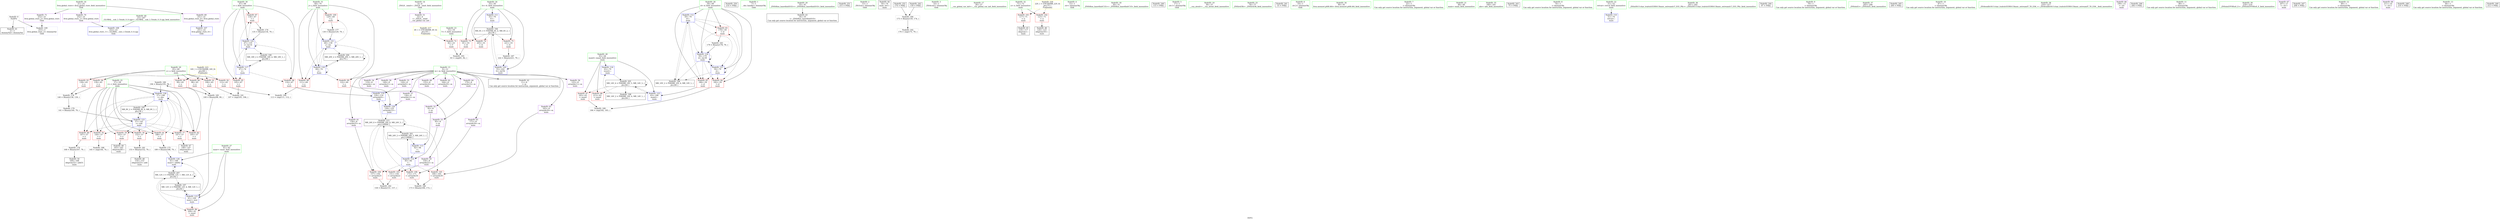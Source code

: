 digraph "SVFG" {
	label="SVFG";

	Node0x5652f3cca6e0 [shape=record,color=grey,label="{NodeID: 0\nNullPtr}"];
	Node0x5652f3cca6e0 -> Node0x5652f3ccbc90[style=solid];
	Node0x5652f3cca6e0 -> Node0x5652f3cccdc0[style=solid];
	Node0x5652f3cd5040 [shape=record,color=grey,label="{NodeID: 180\n196 = Binary(195, 94, )\n}"];
	Node0x5652f3cd5040 -> Node0x5652f3cd2530[style=solid];
	Node0x5652f3ccc3a0 [shape=record,color=red,label="{NodeID: 97\n134\<--67\n\<--i\nmain\n}"];
	Node0x5652f3ccc3a0 -> Node0x5652f3cd4740[style=solid];
	Node0x5652f3cca770 [shape=record,color=green,label="{NodeID: 14\n4\<--6\n_ZStL8__ioinit\<--_ZStL8__ioinit_field_insensitive\nGlob }"];
	Node0x5652f3cca770 -> Node0x5652f3ccd560[style=solid];
	Node0x5652f3cdd070 [shape=record,color=black,label="{NodeID: 194\nMR_6V_3 = PHI(MR_6V_4, MR_6V_2, )\npts\{56 \}\n}"];
	Node0x5652f3cdd070 -> Node0x5652f3cce7d0[style=dashed];
	Node0x5652f3cdd070 -> Node0x5652f3cce8a0[style=dashed];
	Node0x5652f3cdd070 -> Node0x5652f3cce970[style=dashed];
	Node0x5652f3cdd070 -> Node0x5652f3cd2600[style=dashed];
	Node0x5652f3cccf90 [shape=record,color=blue,label="{NodeID: 111\n55\<--79\ntt\<--\nmain\n}"];
	Node0x5652f3cccf90 -> Node0x5652f3cdd070[style=dashed];
	Node0x5652f3ccb1d0 [shape=record,color=green,label="{NodeID: 28\n63\<--64\nmaxd\<--maxd_field_insensitive\nmain\n}"];
	Node0x5652f3ccb1d0 -> Node0x5652f3ccf330[style=solid];
	Node0x5652f3ccb1d0 -> Node0x5652f3ccf400[style=solid];
	Node0x5652f3ccb1d0 -> Node0x5652f3cd1b70[style=solid];
	Node0x5652f3ccb1d0 -> Node0x5652f3cd22c0[style=solid];
	Node0x5652f3cd22c0 [shape=record,color=blue,label="{NodeID: 125\n63\<--186\nmaxd\<--\nmain\n}"];
	Node0x5652f3cd22c0 -> Node0x5652f3ce0770[style=dashed];
	Node0x5652f3ccbd90 [shape=record,color=black,label="{NodeID: 42\n11\<--8\n\<--m\nCan only get source location for instruction, argument, global var or function.}"];
	Node0x5652f3ccd970 [shape=record,color=purple,label="{NodeID: 56\n125\<--8\narrayidx11\<--m\nmain\n}"];
	Node0x5652f3cce500 [shape=record,color=purple,label="{NodeID: 70\n252\<--21\nllvm.global_ctors_1\<--llvm.global_ctors\nGlob }"];
	Node0x5652f3cce500 -> Node0x5652f3ccccc0[style=solid];
	Node0x5652f3cf0c80 [shape=record,color=black,label="{NodeID: 250\n214 = PHI()\n}"];
	Node0x5652f3ccf0c0 [shape=record,color=red,label="{NodeID: 84\n182\<--59\n\<--d\nmain\n}"];
	Node0x5652f3ccf0c0 -> Node0x5652f3cd5dc0[style=solid];
	Node0x5652f3cb0830 [shape=record,color=green,label="{NodeID: 1\n7\<--1\n__dso_handle\<--dummyObj\nGlob }"];
	Node0x5652f3cd51c0 [shape=record,color=grey,label="{NodeID: 181\n153 = Binary(152, 79, )\n}"];
	Node0x5652f3cd51c0 -> Node0x5652f3ccd2f0[style=solid];
	Node0x5652f3ccc470 [shape=record,color=red,label="{NodeID: 98\n111\<--69\n\<--j\nmain\n}"];
	Node0x5652f3ccc470 -> Node0x5652f3cd5f40[style=solid];
	Node0x5652f3cca800 [shape=record,color=green,label="{NodeID: 15\n8\<--12\nm\<--m_field_insensitive\nGlob }"];
	Node0x5652f3cca800 -> Node0x5652f3ccbd90[style=solid];
	Node0x5652f3cca800 -> Node0x5652f3ccd630[style=solid];
	Node0x5652f3cca800 -> Node0x5652f3ccd700[style=solid];
	Node0x5652f3cca800 -> Node0x5652f3ccd7d0[style=solid];
	Node0x5652f3cca800 -> Node0x5652f3ccd8a0[style=solid];
	Node0x5652f3cca800 -> Node0x5652f3ccd970[style=solid];
	Node0x5652f3cca800 -> Node0x5652f3ccda40[style=solid];
	Node0x5652f3cca800 -> Node0x5652f3ccdb10[style=solid];
	Node0x5652f3cca800 -> Node0x5652f3ccdbe0[style=solid];
	Node0x5652f3cca800 -> Node0x5652f3ccdcb0[style=solid];
	Node0x5652f3cca800 -> Node0x5652f3ccdd80[style=solid];
	Node0x5652f3cca800 -> Node0x5652f3ccde50[style=solid];
	Node0x5652f3cca800 -> Node0x5652f3ccdf20[style=solid];
	Node0x5652f3cca800 -> Node0x5652f3ccdff0[style=solid];
	Node0x5652f3cca800 -> Node0x5652f3cce0c0[style=solid];
	Node0x5652f3cdd570 [shape=record,color=black,label="{NodeID: 195\nMR_8V_2 = PHI(MR_8V_4, MR_8V_1, )\npts\{58 \}\n}"];
	Node0x5652f3cdd570 -> Node0x5652f3cd2120[style=dashed];
	Node0x5652f3ccd060 [shape=record,color=blue,label="{NodeID: 112\n59\<--79\nd\<--\nmain\n}"];
	Node0x5652f3ccd060 -> Node0x5652f3cceff0[style=dashed];
	Node0x5652f3ccd060 -> Node0x5652f3ccf0c0[style=dashed];
	Node0x5652f3ccd060 -> Node0x5652f3ccf190[style=dashed];
	Node0x5652f3ccd060 -> Node0x5652f3cd21f0[style=dashed];
	Node0x5652f3ccd060 -> Node0x5652f3cd2460[style=dashed];
	Node0x5652f3ccd060 -> Node0x5652f3cdda70[style=dashed];
	Node0x5652f3ccb2a0 [shape=record,color=green,label="{NodeID: 29\n65\<--66\ns\<--s_field_insensitive\nmain\n}"];
	Node0x5652f3ccb2a0 -> Node0x5652f3ccf4d0[style=solid];
	Node0x5652f3ccb2a0 -> Node0x5652f3ccf5a0[style=solid];
	Node0x5652f3ccb2a0 -> Node0x5652f3ccf670[style=solid];
	Node0x5652f3ccb2a0 -> Node0x5652f3ccf740[style=solid];
	Node0x5652f3ccb2a0 -> Node0x5652f3ccf810[style=solid];
	Node0x5652f3ccb2a0 -> Node0x5652f3ccf8e0[style=solid];
	Node0x5652f3cd2390 [shape=record,color=blue,label="{NodeID: 126\n61\<--189\nmaxr\<--add42\nmain\n}"];
	Node0x5652f3cd2390 -> Node0x5652f3ce1170[style=dashed];
	Node0x5652f3ccbe90 [shape=record,color=black,label="{NodeID: 43\n34\<--35\n\<--_ZNSt8ios_base4InitD1Ev\nCan only get source location for instruction, argument, global var or function.}"];
	Node0x5652f3ce56e0 [shape=record,color=yellow,style=double,label="{NodeID: 223\n16V_1 = ENCHI(MR_16V_0)\npts\{66 \}\nFun[main]}"];
	Node0x5652f3ce56e0 -> Node0x5652f3ccf4d0[style=dashed];
	Node0x5652f3ce56e0 -> Node0x5652f3ccf5a0[style=dashed];
	Node0x5652f3ce56e0 -> Node0x5652f3ccf670[style=dashed];
	Node0x5652f3ce56e0 -> Node0x5652f3ccf740[style=dashed];
	Node0x5652f3ce56e0 -> Node0x5652f3ccf810[style=dashed];
	Node0x5652f3ce56e0 -> Node0x5652f3ccf8e0[style=dashed];
	Node0x5652f3ccda40 [shape=record,color=purple,label="{NodeID: 57\n126\<--8\narrayidx12\<--m\nmain\n}"];
	Node0x5652f3ccda40 -> Node0x5652f3cd1eb0[style=solid];
	Node0x5652f3cce600 [shape=record,color=purple,label="{NodeID: 71\n253\<--21\nllvm.global_ctors_2\<--llvm.global_ctors\nGlob }"];
	Node0x5652f3cce600 -> Node0x5652f3cccdc0[style=solid];
	Node0x5652f3cf0d80 [shape=record,color=black,label="{NodeID: 251\n215 = PHI()\n}"];
	Node0x5652f3ccf190 [shape=record,color=red,label="{NodeID: 85\n186\<--59\n\<--d\nmain\n}"];
	Node0x5652f3ccf190 -> Node0x5652f3cd22c0[style=solid];
	Node0x5652f3cb1ab0 [shape=record,color=green,label="{NodeID: 2\n13\<--1\n_ZSt3cin\<--dummyObj\nGlob }"];
	Node0x5652f3cd5340 [shape=record,color=grey,label="{NodeID: 182\n158 = Binary(151, 157, )\n}"];
	Node0x5652f3ccc540 [shape=record,color=red,label="{NodeID: 99\n122\<--69\n\<--j\nmain\n}"];
	Node0x5652f3ccc540 -> Node0x5652f3cd1eb0[style=solid];
	Node0x5652f3cca890 [shape=record,color=green,label="{NodeID: 16\n21\<--25\nllvm.global_ctors\<--llvm.global_ctors_field_insensitive\nGlob }"];
	Node0x5652f3cca890 -> Node0x5652f3cce400[style=solid];
	Node0x5652f3cca890 -> Node0x5652f3cce500[style=solid];
	Node0x5652f3cca890 -> Node0x5652f3cce600[style=solid];
	Node0x5652f3cdda70 [shape=record,color=black,label="{NodeID: 196\nMR_10V_2 = PHI(MR_10V_4, MR_10V_1, )\npts\{60 \}\n}"];
	Node0x5652f3cdda70 -> Node0x5652f3ccd060[style=dashed];
	Node0x5652f3ccd130 [shape=record,color=blue,label="{NodeID: 113\n92\<--94\n\<--\nmain\n}"];
	Node0x5652f3ccd130 -> Node0x5652f3ccd200[style=dashed];
	Node0x5652f3ccb370 [shape=record,color=green,label="{NodeID: 30\n67\<--68\ni\<--i_field_insensitive\nmain\n}"];
	Node0x5652f3ccb370 -> Node0x5652f3ccf9b0[style=solid];
	Node0x5652f3ccb370 -> Node0x5652f3ccc2d0[style=solid];
	Node0x5652f3ccb370 -> Node0x5652f3ccc3a0[style=solid];
	Node0x5652f3ccb370 -> Node0x5652f3cd1c40[style=solid];
	Node0x5652f3ccb370 -> Node0x5652f3cd2050[style=solid];
	Node0x5652f3cd2460 [shape=record,color=blue,label="{NodeID: 127\n59\<--79\nd\<--\nmain\n}"];
	Node0x5652f3cd2460 -> Node0x5652f3cceff0[style=dashed];
	Node0x5652f3cd2460 -> Node0x5652f3ccf0c0[style=dashed];
	Node0x5652f3cd2460 -> Node0x5652f3ccf190[style=dashed];
	Node0x5652f3cd2460 -> Node0x5652f3cd21f0[style=dashed];
	Node0x5652f3cd2460 -> Node0x5652f3cd2460[style=dashed];
	Node0x5652f3cd2460 -> Node0x5652f3cdda70[style=dashed];
	Node0x5652f3ccbf90 [shape=record,color=black,label="{NodeID: 44\n50\<--74\nmain_ret\<--\nmain\n}"];
	Node0x5652f3ccdb10 [shape=record,color=purple,label="{NodeID: 58\n149\<--8\narrayidx21\<--m\nmain\n}"];
	Node0x5652f3cce700 [shape=record,color=red,label="{NodeID: 72\n82\<--53\n\<--T\nmain\n}"];
	Node0x5652f3cce700 -> Node0x5652f3ccfcc0[style=solid];
	Node0x5652f3cf0e50 [shape=record,color=black,label="{NodeID: 252\n174 = PHI()\n}"];
	Node0x5652f3cf0e50 -> Node0x5652f3cd5640[style=solid];
	Node0x5652f3ccf260 [shape=record,color=red,label="{NodeID: 86\n209\<--61\n\<--maxr\nmain\n}"];
	Node0x5652f3cb1de0 [shape=record,color=green,label="{NodeID: 3\n14\<--1\n_ZSt4cout\<--dummyObj\nGlob }"];
	Node0x5652f3cd54c0 [shape=record,color=grey,label="{NodeID: 183\n179 = Binary(178, 79, )\n}"];
	Node0x5652f3cd54c0 -> Node0x5652f3cd21f0[style=solid];
	Node0x5652f3ccc610 [shape=record,color=red,label="{NodeID: 100\n129\<--69\n\<--j\nmain\n}"];
	Node0x5652f3ccc610 -> Node0x5652f3cd4bc0[style=solid];
	Node0x5652f3cca920 [shape=record,color=green,label="{NodeID: 17\n26\<--27\n__cxx_global_var_init\<--__cxx_global_var_init_field_insensitive\n}"];
	Node0x5652f3cddf70 [shape=record,color=black,label="{NodeID: 197\nMR_12V_2 = PHI(MR_12V_4, MR_12V_1, )\npts\{62 \}\n}"];
	Node0x5652f3cddf70 -> Node0x5652f3cd1aa0[style=dashed];
	Node0x5652f3ccd200 [shape=record,color=blue,label="{NodeID: 114\n95\<--94\n\<--\nmain\n}"];
	Node0x5652f3ccd200 -> Node0x5652f3ccc880[style=dashed];
	Node0x5652f3ccd200 -> Node0x5652f3ccc950[style=dashed];
	Node0x5652f3ccd200 -> Node0x5652f3ccca20[style=dashed];
	Node0x5652f3ccd200 -> Node0x5652f3cccaf0[style=dashed];
	Node0x5652f3ccd200 -> Node0x5652f3cdf370[style=dashed];
	Node0x5652f3ccd200 -> Node0x5652f3ce3970[style=dashed];
	Node0x5652f3ccb440 [shape=record,color=green,label="{NodeID: 31\n69\<--70\nj\<--j_field_insensitive\nmain\n}"];
	Node0x5652f3ccb440 -> Node0x5652f3ccc470[style=solid];
	Node0x5652f3ccb440 -> Node0x5652f3ccc540[style=solid];
	Node0x5652f3ccb440 -> Node0x5652f3ccc610[style=solid];
	Node0x5652f3ccb440 -> Node0x5652f3cd1d10[style=solid];
	Node0x5652f3ccb440 -> Node0x5652f3cd1f80[style=solid];
	Node0x5652f3cd2530 [shape=record,color=blue,label="{NodeID: 128\n57\<--196\nr\<--dec\nmain\n}"];
	Node0x5652f3cd2530 -> Node0x5652f3ccea40[style=dashed];
	Node0x5652f3cd2530 -> Node0x5652f3cceb10[style=dashed];
	Node0x5652f3cd2530 -> Node0x5652f3ccebe0[style=dashed];
	Node0x5652f3cd2530 -> Node0x5652f3ccecb0[style=dashed];
	Node0x5652f3cd2530 -> Node0x5652f3cced80[style=dashed];
	Node0x5652f3cd2530 -> Node0x5652f3ccee50[style=dashed];
	Node0x5652f3cd2530 -> Node0x5652f3ccef20[style=dashed];
	Node0x5652f3cd2530 -> Node0x5652f3cd2530[style=dashed];
	Node0x5652f3cd2530 -> Node0x5652f3cdd570[style=dashed];
	Node0x5652f3ccc060 [shape=record,color=black,label="{NodeID: 45\n118\<--117\nidxprom\<--\nmain\n}"];
	Node0x5652f3ccdbe0 [shape=record,color=purple,label="{NodeID: 59\n150\<--8\narrayidx22\<--m\nmain\n}"];
	Node0x5652f3ccdbe0 -> Node0x5652f3ccc880[style=solid];
	Node0x5652f3cce7d0 [shape=record,color=red,label="{NodeID: 73\n81\<--55\n\<--tt\nmain\n}"];
	Node0x5652f3cce7d0 -> Node0x5652f3ccfcc0[style=solid];
	Node0x5652f3ccf330 [shape=record,color=red,label="{NodeID: 87\n183\<--63\n\<--maxd\nmain\n}"];
	Node0x5652f3ccf330 -> Node0x5652f3cd5dc0[style=solid];
	Node0x5652f3cb1e70 [shape=record,color=green,label="{NodeID: 4\n15\<--1\n.str\<--dummyObj\nGlob }"];
	Node0x5652f3cd5640 [shape=record,color=grey,label="{NodeID: 184\n175 = Binary(159, 174, )\n}"];
	Node0x5652f3cd5640 -> Node0x5652f3ccfb40[style=solid];
	Node0x5652f3ccc6e0 [shape=record,color=red,label="{NodeID: 101\n117\<--71\n\<--x\nmain\n}"];
	Node0x5652f3ccc6e0 -> Node0x5652f3ccc060[style=solid];
	Node0x5652f3cca9b0 [shape=record,color=green,label="{NodeID: 18\n30\<--31\n_ZNSt8ios_base4InitC1Ev\<--_ZNSt8ios_base4InitC1Ev_field_insensitive\n}"];
	Node0x5652f3cde470 [shape=record,color=black,label="{NodeID: 198\nMR_14V_2 = PHI(MR_14V_4, MR_14V_1, )\npts\{64 \}\n}"];
	Node0x5652f3cde470 -> Node0x5652f3cd1b70[style=dashed];
	Node0x5652f3cd1aa0 [shape=record,color=blue,label="{NodeID: 115\n61\<--100\nmaxr\<--mul\nmain\n}"];
	Node0x5652f3cd1aa0 -> Node0x5652f3ccf260[style=dashed];
	Node0x5652f3cd1aa0 -> Node0x5652f3cd2390[style=dashed];
	Node0x5652f3cd1aa0 -> Node0x5652f3cddf70[style=dashed];
	Node0x5652f3cd1aa0 -> Node0x5652f3ce1170[style=dashed];
	Node0x5652f3ccb510 [shape=record,color=green,label="{NodeID: 32\n71\<--72\nx\<--x_field_insensitive\nmain\n}"];
	Node0x5652f3ccb510 -> Node0x5652f3ccc6e0[style=solid];
	Node0x5652f3ccb510 -> Node0x5652f3ccc7b0[style=solid];
	Node0x5652f3cd2600 [shape=record,color=blue,label="{NodeID: 129\n55\<--222\ntt\<--inc54\nmain\n}"];
	Node0x5652f3cd2600 -> Node0x5652f3cdd070[style=dashed];
	Node0x5652f3ccc130 [shape=record,color=black,label="{NodeID: 46\n124\<--123\nidxprom10\<--\nmain\n}"];
	Node0x5652f3ce5980 [shape=record,color=yellow,style=double,label="{NodeID: 226\n22V_1 = ENCHI(MR_22V_0)\npts\{72 \}\nFun[main]}"];
	Node0x5652f3ce5980 -> Node0x5652f3ccc6e0[style=dashed];
	Node0x5652f3ce5980 -> Node0x5652f3ccc7b0[style=dashed];
	Node0x5652f3ccdcb0 [shape=record,color=purple,label="{NodeID: 60\n155\<--8\narrayidx24\<--m\nmain\n}"];
	Node0x5652f3cf0220 [shape=record,color=black,label="{NodeID: 240\n115 = PHI()\n}"];
	Node0x5652f3cce8a0 [shape=record,color=red,label="{NodeID: 74\n203\<--55\n\<--tt\nmain\n}"];
	Node0x5652f3ccf400 [shape=record,color=red,label="{NodeID: 88\n213\<--63\n\<--maxd\nmain\n}"];
	Node0x5652f3cb1940 [shape=record,color=green,label="{NodeID: 5\n17\<--1\n.str.1\<--dummyObj\nGlob }"];
	Node0x5652f3cd57c0 [shape=record,color=grey,label="{NodeID: 185\n100 = Binary(98, 99, )\n}"];
	Node0x5652f3cd57c0 -> Node0x5652f3cd1aa0[style=solid];
	Node0x5652f3ccc7b0 [shape=record,color=red,label="{NodeID: 102\n123\<--71\n\<--x\nmain\n}"];
	Node0x5652f3ccc7b0 -> Node0x5652f3ccc130[style=solid];
	Node0x5652f3ccaa80 [shape=record,color=green,label="{NodeID: 19\n36\<--37\n__cxa_atexit\<--__cxa_atexit_field_insensitive\n}"];
	Node0x5652f3cde970 [shape=record,color=black,label="{NodeID: 199\nMR_18V_2 = PHI(MR_18V_4, MR_18V_1, )\npts\{68 \}\n}"];
	Node0x5652f3cde970 -> Node0x5652f3cd1c40[style=dashed];
	Node0x5652f3cd1b70 [shape=record,color=blue,label="{NodeID: 116\n63\<--79\nmaxd\<--\nmain\n}"];
	Node0x5652f3cd1b70 -> Node0x5652f3ce0770[style=dashed];
	Node0x5652f3ccb5e0 [shape=record,color=green,label="{NodeID: 33\n76\<--77\n_ZNSirsERi\<--_ZNSirsERi_field_insensitive\n}"];
	Node0x5652f3ccc200 [shape=record,color=black,label="{NodeID: 47\n148\<--147\nidxprom20\<--\nmain\n}"];
	Node0x5652f3ccdd80 [shape=record,color=purple,label="{NodeID: 61\n156\<--8\narrayidx25\<--m\nmain\n}"];
	Node0x5652f3ccdd80 -> Node0x5652f3ccc950[style=solid];
	Node0x5652f3cf0320 [shape=record,color=black,label="{NodeID: 241\n33 = PHI()\n}"];
	Node0x5652f3cce970 [shape=record,color=red,label="{NodeID: 75\n221\<--55\n\<--tt\nmain\n}"];
	Node0x5652f3cce970 -> Node0x5652f3cd5ac0[style=solid];
	Node0x5652f3ccf4d0 [shape=record,color=red,label="{NodeID: 89\n98\<--65\n\<--s\nmain\n}"];
	Node0x5652f3ccf4d0 -> Node0x5652f3cd57c0[style=solid];
	Node0x5652f3cb19d0 [shape=record,color=green,label="{NodeID: 6\n19\<--1\n.str.2\<--dummyObj\nGlob }"];
	Node0x5652f3cd5940 [shape=record,color=grey,label="{NodeID: 186\n173 = Binary(166, 172, )\n}"];
	Node0x5652f3ccc880 [shape=record,color=red,label="{NodeID: 103\n151\<--150\n\<--arrayidx22\nmain\n}"];
	Node0x5652f3ccc880 -> Node0x5652f3cd5340[style=solid];
	Node0x5652f3ccab50 [shape=record,color=green,label="{NodeID: 20\n35\<--41\n_ZNSt8ios_base4InitD1Ev\<--_ZNSt8ios_base4InitD1Ev_field_insensitive\n}"];
	Node0x5652f3ccab50 -> Node0x5652f3ccbe90[style=solid];
	Node0x5652f3cdee70 [shape=record,color=black,label="{NodeID: 200\nMR_20V_2 = PHI(MR_20V_3, MR_20V_1, )\npts\{70 \}\n}"];
	Node0x5652f3cdee70 -> Node0x5652f3cd1d10[style=dashed];
	Node0x5652f3cdee70 -> Node0x5652f3cdee70[style=dashed];
	Node0x5652f3cd1c40 [shape=record,color=blue,label="{NodeID: 117\n67\<--74\ni\<--\nmain\n}"];
	Node0x5652f3cd1c40 -> Node0x5652f3ccf9b0[style=dashed];
	Node0x5652f3cd1c40 -> Node0x5652f3ccc2d0[style=dashed];
	Node0x5652f3cd1c40 -> Node0x5652f3ccc3a0[style=dashed];
	Node0x5652f3cd1c40 -> Node0x5652f3cd2050[style=dashed];
	Node0x5652f3cd1c40 -> Node0x5652f3cde970[style=dashed];
	Node0x5652f3ccb6b0 [shape=record,color=green,label="{NodeID: 34\n90\<--91\nllvm.memset.p0i8.i64\<--llvm.memset.p0i8.i64_field_insensitive\n}"];
	Node0x5652f3ccd2f0 [shape=record,color=black,label="{NodeID: 48\n154\<--153\nidxprom23\<--add\nmain\n}"];
	Node0x5652f3ccde50 [shape=record,color=purple,label="{NodeID: 62\n164\<--8\narrayidx29\<--m\nmain\n}"];
	Node0x5652f3cf0420 [shape=record,color=black,label="{NodeID: 242\n159 = PHI()\n}"];
	Node0x5652f3cf0420 -> Node0x5652f3cd5640[style=solid];
	Node0x5652f3ccea40 [shape=record,color=red,label="{NodeID: 76\n144\<--57\n\<--r\nmain\n}"];
	Node0x5652f3ccea40 -> Node0x5652f3cd5c40[style=solid];
	Node0x5652f3ccf5a0 [shape=record,color=red,label="{NodeID: 90\n99\<--65\n\<--s\nmain\n}"];
	Node0x5652f3ccf5a0 -> Node0x5652f3cd57c0[style=solid];
	Node0x5652f3cb1ba0 [shape=record,color=green,label="{NodeID: 7\n22\<--1\n\<--dummyObj\nCan only get source location for instruction, argument, global var or function.}"];
	Node0x5652f3cd5ac0 [shape=record,color=grey,label="{NodeID: 187\n222 = Binary(221, 79, )\n}"];
	Node0x5652f3cd5ac0 -> Node0x5652f3cd2600[style=solid];
	Node0x5652f3ccc950 [shape=record,color=red,label="{NodeID: 104\n157\<--156\n\<--arrayidx25\nmain\n}"];
	Node0x5652f3ccc950 -> Node0x5652f3cd5340[style=solid];
	Node0x5652f3ccac20 [shape=record,color=green,label="{NodeID: 21\n48\<--49\nmain\<--main_field_insensitive\n}"];
	Node0x5652f3cdf370 [shape=record,color=black,label="{NodeID: 201\nMR_24V_2 = PHI(MR_24V_5, MR_24V_1, )\npts\{120000 \}\n}"];
	Node0x5652f3cdf370 -> Node0x5652f3ccd130[style=dashed];
	Node0x5652f3cd1d10 [shape=record,color=blue,label="{NodeID: 118\n69\<--74\nj\<--\nmain\n}"];
	Node0x5652f3cd1d10 -> Node0x5652f3ccc470[style=dashed];
	Node0x5652f3cd1d10 -> Node0x5652f3ccc540[style=dashed];
	Node0x5652f3cd1d10 -> Node0x5652f3ccc610[style=dashed];
	Node0x5652f3cd1d10 -> Node0x5652f3cd1d10[style=dashed];
	Node0x5652f3cd1d10 -> Node0x5652f3cd1f80[style=dashed];
	Node0x5652f3cd1d10 -> Node0x5652f3cdee70[style=dashed];
	Node0x5652f3ccb780 [shape=record,color=green,label="{NodeID: 35\n160\<--161\nabs\<--abs_field_insensitive\n}"];
	Node0x5652f3ce3970 [shape=record,color=black,label="{NodeID: 215\nMR_24V_6 = PHI(MR_24V_8, MR_24V_5, )\npts\{120000 \}\n}"];
	Node0x5652f3ce3970 -> Node0x5652f3ccc880[style=dashed];
	Node0x5652f3ce3970 -> Node0x5652f3ccc950[style=dashed];
	Node0x5652f3ce3970 -> Node0x5652f3ccca20[style=dashed];
	Node0x5652f3ce3970 -> Node0x5652f3cccaf0[style=dashed];
	Node0x5652f3ce3970 -> Node0x5652f3cd1de0[style=dashed];
	Node0x5652f3ce3970 -> Node0x5652f3cdf370[style=dashed];
	Node0x5652f3ce3970 -> Node0x5652f3ce3970[style=dashed];
	Node0x5652f3ccd3c0 [shape=record,color=black,label="{NodeID: 49\n163\<--162\nidxprom28\<--\nmain\n}"];
	Node0x5652f3ccdf20 [shape=record,color=purple,label="{NodeID: 63\n165\<--8\narrayidx30\<--m\nmain\n}"];
	Node0x5652f3ccdf20 -> Node0x5652f3ccca20[style=solid];
	Node0x5652f3cf0580 [shape=record,color=black,label="{NodeID: 243\n75 = PHI()\n}"];
	Node0x5652f3cceb10 [shape=record,color=red,label="{NodeID: 77\n147\<--57\n\<--r\nmain\n}"];
	Node0x5652f3cceb10 -> Node0x5652f3ccc200[style=solid];
	Node0x5652f3cd4740 [shape=record,color=grey,label="{NodeID: 174\n135 = Binary(134, 79, )\n}"];
	Node0x5652f3cd4740 -> Node0x5652f3cd2050[style=solid];
	Node0x5652f3ccf670 [shape=record,color=red,label="{NodeID: 91\n106\<--65\n\<--s\nmain\n}"];
	Node0x5652f3ccf670 -> Node0x5652f3cd60c0[style=solid];
	Node0x5652f3cb1c30 [shape=record,color=green,label="{NodeID: 8\n74\<--1\n\<--dummyObj\nCan only get source location for instruction, argument, global var or function.}"];
	Node0x5652f3cd5c40 [shape=record,color=grey,label="{NodeID: 188\n145 = cmp(144, 74, )\n}"];
	Node0x5652f3ccca20 [shape=record,color=red,label="{NodeID: 105\n166\<--165\n\<--arrayidx30\nmain\n}"];
	Node0x5652f3ccca20 -> Node0x5652f3cd5940[style=solid];
	Node0x5652f3ccacf0 [shape=record,color=green,label="{NodeID: 22\n51\<--52\nretval\<--retval_field_insensitive\nmain\n}"];
	Node0x5652f3ccacf0 -> Node0x5652f3cccec0[style=solid];
	Node0x5652f3cd1de0 [shape=record,color=blue,label="{NodeID: 119\n120\<--116\narrayidx9\<--\nmain\n}"];
	Node0x5652f3cd1de0 -> Node0x5652f3cd1eb0[style=dashed];
	Node0x5652f3ccb850 [shape=record,color=green,label="{NodeID: 36\n201\<--202\n_ZStlsISt11char_traitsIcEERSt13basic_ostreamIcT_ES5_PKc\<--_ZStlsISt11char_traitsIcEERSt13basic_ostreamIcT_ES5_PKc_field_insensitive\n}"];
	Node0x5652f3ccd490 [shape=record,color=black,label="{NodeID: 50\n169\<--168\nidxprom32\<--add31\nmain\n}"];
	Node0x5652f3ccdff0 [shape=record,color=purple,label="{NodeID: 64\n170\<--8\narrayidx33\<--m\nmain\n}"];
	Node0x5652f3cf0650 [shape=record,color=black,label="{NodeID: 244\n97 = PHI()\n}"];
	Node0x5652f3ccebe0 [shape=record,color=red,label="{NodeID: 78\n152\<--57\n\<--r\nmain\n}"];
	Node0x5652f3ccebe0 -> Node0x5652f3cd51c0[style=solid];
	Node0x5652f3cd48c0 [shape=record,color=grey,label="{NodeID: 175\n189 = Binary(188, 79, )\n}"];
	Node0x5652f3cd48c0 -> Node0x5652f3cd2390[style=solid];
	Node0x5652f3ccf740 [shape=record,color=red,label="{NodeID: 92\n112\<--65\n\<--s\nmain\n}"];
	Node0x5652f3ccf740 -> Node0x5652f3cd5f40[style=solid];
	Node0x5652f3cb2520 [shape=record,color=green,label="{NodeID: 9\n79\<--1\n\<--dummyObj\nCan only get source location for instruction, argument, global var or function.}"];
	Node0x5652f3cd5dc0 [shape=record,color=grey,label="{NodeID: 189\n184 = cmp(182, 183, )\n}"];
	Node0x5652f3cccaf0 [shape=record,color=red,label="{NodeID: 106\n172\<--171\n\<--arrayidx34\nmain\n}"];
	Node0x5652f3cccaf0 -> Node0x5652f3cd5940[style=solid];
	Node0x5652f3ccadc0 [shape=record,color=green,label="{NodeID: 23\n53\<--54\nT\<--T_field_insensitive\nmain\n}"];
	Node0x5652f3ccadc0 -> Node0x5652f3cce700[style=solid];
	Node0x5652f3cd1eb0 [shape=record,color=blue,label="{NodeID: 120\n126\<--122\narrayidx12\<--\nmain\n}"];
	Node0x5652f3cd1eb0 -> Node0x5652f3ce3970[style=dashed];
	Node0x5652f3ccb920 [shape=record,color=green,label="{NodeID: 37\n205\<--206\n_ZNSolsEi\<--_ZNSolsEi_field_insensitive\n}"];
	Node0x5652f3ce4990 [shape=record,color=yellow,style=double,label="{NodeID: 217\n4V_1 = ENCHI(MR_4V_0)\npts\{54 \}\nFun[main]}"];
	Node0x5652f3ce4990 -> Node0x5652f3cce700[style=dashed];
	Node0x5652f3ccd560 [shape=record,color=purple,label="{NodeID: 51\n32\<--4\n\<--_ZStL8__ioinit\n__cxx_global_var_init\n}"];
	Node0x5652f3cce0c0 [shape=record,color=purple,label="{NodeID: 65\n171\<--8\narrayidx34\<--m\nmain\n}"];
	Node0x5652f3cce0c0 -> Node0x5652f3cccaf0[style=solid];
	Node0x5652f3cf0720 [shape=record,color=black,label="{NodeID: 245\n200 = PHI()\n}"];
	Node0x5652f3ccecb0 [shape=record,color=red,label="{NodeID: 79\n162\<--57\n\<--r\nmain\n}"];
	Node0x5652f3ccecb0 -> Node0x5652f3ccd3c0[style=solid];
	Node0x5652f3cd4a40 [shape=record,color=grey,label="{NodeID: 176\n168 = Binary(167, 79, )\n}"];
	Node0x5652f3cd4a40 -> Node0x5652f3ccd490[style=solid];
	Node0x5652f3ccf810 [shape=record,color=red,label="{NodeID: 93\n138\<--65\n\<--s\nmain\n}"];
	Node0x5652f3ccf810 -> Node0x5652f3cd4d40[style=solid];
	Node0x5652f3cb25b0 [shape=record,color=green,label="{NodeID: 10\n87\<--1\n\<--dummyObj\nCan only get source location for instruction, argument, global var or function.}"];
	Node0x5652f3cd5f40 [shape=record,color=grey,label="{NodeID: 190\n113 = cmp(111, 112, )\n}"];
	Node0x5652f3cccbc0 [shape=record,color=blue,label="{NodeID: 107\n251\<--22\nllvm.global_ctors_0\<--\nGlob }"];
	Node0x5652f3ccae90 [shape=record,color=green,label="{NodeID: 24\n55\<--56\ntt\<--tt_field_insensitive\nmain\n}"];
	Node0x5652f3ccae90 -> Node0x5652f3cce7d0[style=solid];
	Node0x5652f3ccae90 -> Node0x5652f3cce8a0[style=solid];
	Node0x5652f3ccae90 -> Node0x5652f3cce970[style=solid];
	Node0x5652f3ccae90 -> Node0x5652f3cccf90[style=solid];
	Node0x5652f3ccae90 -> Node0x5652f3cd2600[style=solid];
	Node0x5652f3cd1f80 [shape=record,color=blue,label="{NodeID: 121\n69\<--130\nj\<--inc\nmain\n}"];
	Node0x5652f3cd1f80 -> Node0x5652f3ccc470[style=dashed];
	Node0x5652f3cd1f80 -> Node0x5652f3ccc540[style=dashed];
	Node0x5652f3cd1f80 -> Node0x5652f3ccc610[style=dashed];
	Node0x5652f3cd1f80 -> Node0x5652f3cd1d10[style=dashed];
	Node0x5652f3cd1f80 -> Node0x5652f3cd1f80[style=dashed];
	Node0x5652f3cd1f80 -> Node0x5652f3cdee70[style=dashed];
	Node0x5652f3ccb9f0 [shape=record,color=green,label="{NodeID: 38\n216\<--217\n_ZSt4endlIcSt11char_traitsIcEERSt13basic_ostreamIT_T0_ES6_\<--_ZSt4endlIcSt11char_traitsIcEERSt13basic_ostreamIT_T0_ES6__field_insensitive\n}"];
	Node0x5652f3ccd630 [shape=record,color=purple,label="{NodeID: 52\n92\<--8\n\<--m\nmain\n}"];
	Node0x5652f3ccd630 -> Node0x5652f3ccd130[style=solid];
	Node0x5652f3cce190 [shape=record,color=purple,label="{NodeID: 66\n199\<--15\n\<--.str\nmain\n}"];
	Node0x5652f3cf0880 [shape=record,color=black,label="{NodeID: 246\n204 = PHI()\n}"];
	Node0x5652f3cced80 [shape=record,color=red,label="{NodeID: 80\n167\<--57\n\<--r\nmain\n}"];
	Node0x5652f3cced80 -> Node0x5652f3cd4a40[style=solid];
	Node0x5652f3cd4bc0 [shape=record,color=grey,label="{NodeID: 177\n130 = Binary(129, 79, )\n}"];
	Node0x5652f3cd4bc0 -> Node0x5652f3cd1f80[style=solid];
	Node0x5652f3ccf8e0 [shape=record,color=red,label="{NodeID: 94\n139\<--65\n\<--s\nmain\n}"];
	Node0x5652f3ccf8e0 -> Node0x5652f3cd4d40[style=solid];
	Node0x5652f3cb2640 [shape=record,color=green,label="{NodeID: 11\n88\<--1\n\<--dummyObj\nCan only get source location for instruction, argument, global var or function.}"];
	Node0x5652f3cd60c0 [shape=record,color=grey,label="{NodeID: 191\n107 = cmp(105, 106, )\n}"];
	Node0x5652f3ccccc0 [shape=record,color=blue,label="{NodeID: 108\n252\<--23\nllvm.global_ctors_1\<--_GLOBAL__sub_I_Clouds_0_0.cpp\nGlob }"];
	Node0x5652f3ccaf60 [shape=record,color=green,label="{NodeID: 25\n57\<--58\nr\<--r_field_insensitive\nmain\n}"];
	Node0x5652f3ccaf60 -> Node0x5652f3ccea40[style=solid];
	Node0x5652f3ccaf60 -> Node0x5652f3cceb10[style=solid];
	Node0x5652f3ccaf60 -> Node0x5652f3ccebe0[style=solid];
	Node0x5652f3ccaf60 -> Node0x5652f3ccecb0[style=solid];
	Node0x5652f3ccaf60 -> Node0x5652f3cced80[style=solid];
	Node0x5652f3ccaf60 -> Node0x5652f3ccee50[style=solid];
	Node0x5652f3ccaf60 -> Node0x5652f3ccef20[style=solid];
	Node0x5652f3ccaf60 -> Node0x5652f3cd2120[style=solid];
	Node0x5652f3ccaf60 -> Node0x5652f3cd2530[style=solid];
	Node0x5652f3ce0770 [shape=record,color=black,label="{NodeID: 205\nMR_14V_4 = PHI(MR_14V_5, MR_14V_3, )\npts\{64 \}\n}"];
	Node0x5652f3ce0770 -> Node0x5652f3ccf330[style=dashed];
	Node0x5652f3ce0770 -> Node0x5652f3ccf400[style=dashed];
	Node0x5652f3ce0770 -> Node0x5652f3cd22c0[style=dashed];
	Node0x5652f3ce0770 -> Node0x5652f3cde470[style=dashed];
	Node0x5652f3ce0770 -> Node0x5652f3ce0770[style=dashed];
	Node0x5652f3cd2050 [shape=record,color=blue,label="{NodeID: 122\n67\<--135\ni\<--inc14\nmain\n}"];
	Node0x5652f3cd2050 -> Node0x5652f3ccf9b0[style=dashed];
	Node0x5652f3cd2050 -> Node0x5652f3ccc2d0[style=dashed];
	Node0x5652f3cd2050 -> Node0x5652f3ccc3a0[style=dashed];
	Node0x5652f3cd2050 -> Node0x5652f3cd2050[style=dashed];
	Node0x5652f3cd2050 -> Node0x5652f3cde970[style=dashed];
	Node0x5652f3ccbac0 [shape=record,color=green,label="{NodeID: 39\n218\<--219\n_ZNSolsEPFRSoS_E\<--_ZNSolsEPFRSoS_E_field_insensitive\n}"];
	Node0x5652f3ccd700 [shape=record,color=purple,label="{NodeID: 53\n95\<--8\n\<--m\nmain\n}"];
	Node0x5652f3ccd700 -> Node0x5652f3ccd200[style=solid];
	Node0x5652f3cce260 [shape=record,color=purple,label="{NodeID: 67\n207\<--17\n\<--.str.1\nmain\n}"];
	Node0x5652f3cf0980 [shape=record,color=black,label="{NodeID: 247\n208 = PHI()\n}"];
	Node0x5652f3ccee50 [shape=record,color=red,label="{NodeID: 81\n188\<--57\n\<--r\nmain\n}"];
	Node0x5652f3ccee50 -> Node0x5652f3cd48c0[style=solid];
	Node0x5652f3cd4d40 [shape=record,color=grey,label="{NodeID: 178\n140 = Binary(138, 139, )\n}"];
	Node0x5652f3cd4d40 -> Node0x5652f3cd4ec0[style=solid];
	Node0x5652f3ccf9b0 [shape=record,color=red,label="{NodeID: 95\n105\<--67\n\<--i\nmain\n}"];
	Node0x5652f3ccf9b0 -> Node0x5652f3cd60c0[style=solid];
	Node0x5652f3cb2cc0 [shape=record,color=green,label="{NodeID: 12\n89\<--1\n\<--dummyObj\nCan only get source location for instruction, argument, global var or function.}"];
	Node0x5652f3ccfb40 [shape=record,color=grey,label="{NodeID: 192\n176 = cmp(175, 79, )\n}"];
	Node0x5652f3cccdc0 [shape=record,color=blue, style = dotted,label="{NodeID: 109\n253\<--3\nllvm.global_ctors_2\<--dummyVal\nGlob }"];
	Node0x5652f3ccb030 [shape=record,color=green,label="{NodeID: 26\n59\<--60\nd\<--d_field_insensitive\nmain\n}"];
	Node0x5652f3ccb030 -> Node0x5652f3cceff0[style=solid];
	Node0x5652f3ccb030 -> Node0x5652f3ccf0c0[style=solid];
	Node0x5652f3ccb030 -> Node0x5652f3ccf190[style=solid];
	Node0x5652f3ccb030 -> Node0x5652f3ccd060[style=solid];
	Node0x5652f3ccb030 -> Node0x5652f3cd21f0[style=solid];
	Node0x5652f3ccb030 -> Node0x5652f3cd2460[style=solid];
	Node0x5652f3cd2120 [shape=record,color=blue,label="{NodeID: 123\n57\<--141\nr\<--sub\nmain\n}"];
	Node0x5652f3cd2120 -> Node0x5652f3ccea40[style=dashed];
	Node0x5652f3cd2120 -> Node0x5652f3cceb10[style=dashed];
	Node0x5652f3cd2120 -> Node0x5652f3ccebe0[style=dashed];
	Node0x5652f3cd2120 -> Node0x5652f3ccecb0[style=dashed];
	Node0x5652f3cd2120 -> Node0x5652f3cced80[style=dashed];
	Node0x5652f3cd2120 -> Node0x5652f3ccee50[style=dashed];
	Node0x5652f3cd2120 -> Node0x5652f3ccef20[style=dashed];
	Node0x5652f3cd2120 -> Node0x5652f3cd2530[style=dashed];
	Node0x5652f3cd2120 -> Node0x5652f3cdd570[style=dashed];
	Node0x5652f3ccbb90 [shape=record,color=green,label="{NodeID: 40\n23\<--247\n_GLOBAL__sub_I_Clouds_0_0.cpp\<--_GLOBAL__sub_I_Clouds_0_0.cpp_field_insensitive\n}"];
	Node0x5652f3ccbb90 -> Node0x5652f3ccccc0[style=solid];
	Node0x5652f3ccd7d0 [shape=record,color=purple,label="{NodeID: 54\n119\<--8\narrayidx\<--m\nmain\n}"];
	Node0x5652f3cce330 [shape=record,color=purple,label="{NodeID: 68\n211\<--19\n\<--.str.2\nmain\n}"];
	Node0x5652f3cf0a80 [shape=record,color=black,label="{NodeID: 248\n210 = PHI()\n}"];
	Node0x5652f3ccef20 [shape=record,color=red,label="{NodeID: 82\n195\<--57\n\<--r\nmain\n}"];
	Node0x5652f3ccef20 -> Node0x5652f3cd5040[style=solid];
	Node0x5652f3cd4ec0 [shape=record,color=grey,label="{NodeID: 179\n141 = Binary(140, 79, )\n}"];
	Node0x5652f3cd4ec0 -> Node0x5652f3cd2120[style=solid];
	Node0x5652f3ccc2d0 [shape=record,color=red,label="{NodeID: 96\n116\<--67\n\<--i\nmain\n}"];
	Node0x5652f3ccc2d0 -> Node0x5652f3cd1de0[style=solid];
	Node0x5652f3cb2d90 [shape=record,color=green,label="{NodeID: 13\n94\<--1\n\<--dummyObj\nCan only get source location for instruction, argument, global var or function.}"];
	Node0x5652f3ccfcc0 [shape=record,color=grey,label="{NodeID: 193\n83 = cmp(81, 82, )\n}"];
	Node0x5652f3cccec0 [shape=record,color=blue,label="{NodeID: 110\n51\<--74\nretval\<--\nmain\n}"];
	Node0x5652f3ccb100 [shape=record,color=green,label="{NodeID: 27\n61\<--62\nmaxr\<--maxr_field_insensitive\nmain\n}"];
	Node0x5652f3ccb100 -> Node0x5652f3ccf260[style=solid];
	Node0x5652f3ccb100 -> Node0x5652f3cd1aa0[style=solid];
	Node0x5652f3ccb100 -> Node0x5652f3cd2390[style=solid];
	Node0x5652f3ce1170 [shape=record,color=black,label="{NodeID: 207\nMR_12V_5 = PHI(MR_12V_7, MR_12V_4, )\npts\{62 \}\n}"];
	Node0x5652f3ce1170 -> Node0x5652f3ccf260[style=dashed];
	Node0x5652f3ce1170 -> Node0x5652f3cd2390[style=dashed];
	Node0x5652f3ce1170 -> Node0x5652f3cddf70[style=dashed];
	Node0x5652f3ce1170 -> Node0x5652f3ce1170[style=dashed];
	Node0x5652f3cd21f0 [shape=record,color=blue,label="{NodeID: 124\n59\<--179\nd\<--inc39\nmain\n}"];
	Node0x5652f3cd21f0 -> Node0x5652f3cceff0[style=dashed];
	Node0x5652f3cd21f0 -> Node0x5652f3ccf0c0[style=dashed];
	Node0x5652f3cd21f0 -> Node0x5652f3ccf190[style=dashed];
	Node0x5652f3cd21f0 -> Node0x5652f3cd21f0[style=dashed];
	Node0x5652f3cd21f0 -> Node0x5652f3cd2460[style=dashed];
	Node0x5652f3cd21f0 -> Node0x5652f3cdda70[style=dashed];
	Node0x5652f3ccbc90 [shape=record,color=black,label="{NodeID: 41\n2\<--3\ndummyVal\<--dummyVal\n}"];
	Node0x5652f3ccd8a0 [shape=record,color=purple,label="{NodeID: 55\n120\<--8\narrayidx9\<--m\nmain\n}"];
	Node0x5652f3ccd8a0 -> Node0x5652f3cd1de0[style=solid];
	Node0x5652f3cce400 [shape=record,color=purple,label="{NodeID: 69\n251\<--21\nllvm.global_ctors_0\<--llvm.global_ctors\nGlob }"];
	Node0x5652f3cce400 -> Node0x5652f3cccbc0[style=solid];
	Node0x5652f3cf0b80 [shape=record,color=black,label="{NodeID: 249\n212 = PHI()\n}"];
	Node0x5652f3cceff0 [shape=record,color=red,label="{NodeID: 83\n178\<--59\n\<--d\nmain\n}"];
	Node0x5652f3cceff0 -> Node0x5652f3cd54c0[style=solid];
}
